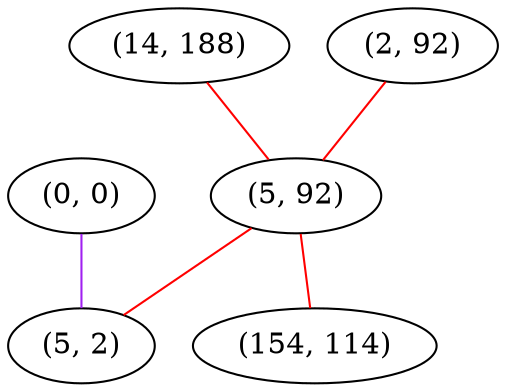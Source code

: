 graph "" {
"(14, 188)";
"(0, 0)";
"(2, 92)";
"(5, 92)";
"(5, 2)";
"(154, 114)";
"(14, 188)" -- "(5, 92)"  [color=red, key=0, weight=1];
"(0, 0)" -- "(5, 2)"  [color=purple, key=0, weight=4];
"(2, 92)" -- "(5, 92)"  [color=red, key=0, weight=1];
"(5, 92)" -- "(5, 2)"  [color=red, key=0, weight=1];
"(5, 92)" -- "(154, 114)"  [color=red, key=0, weight=1];
}
